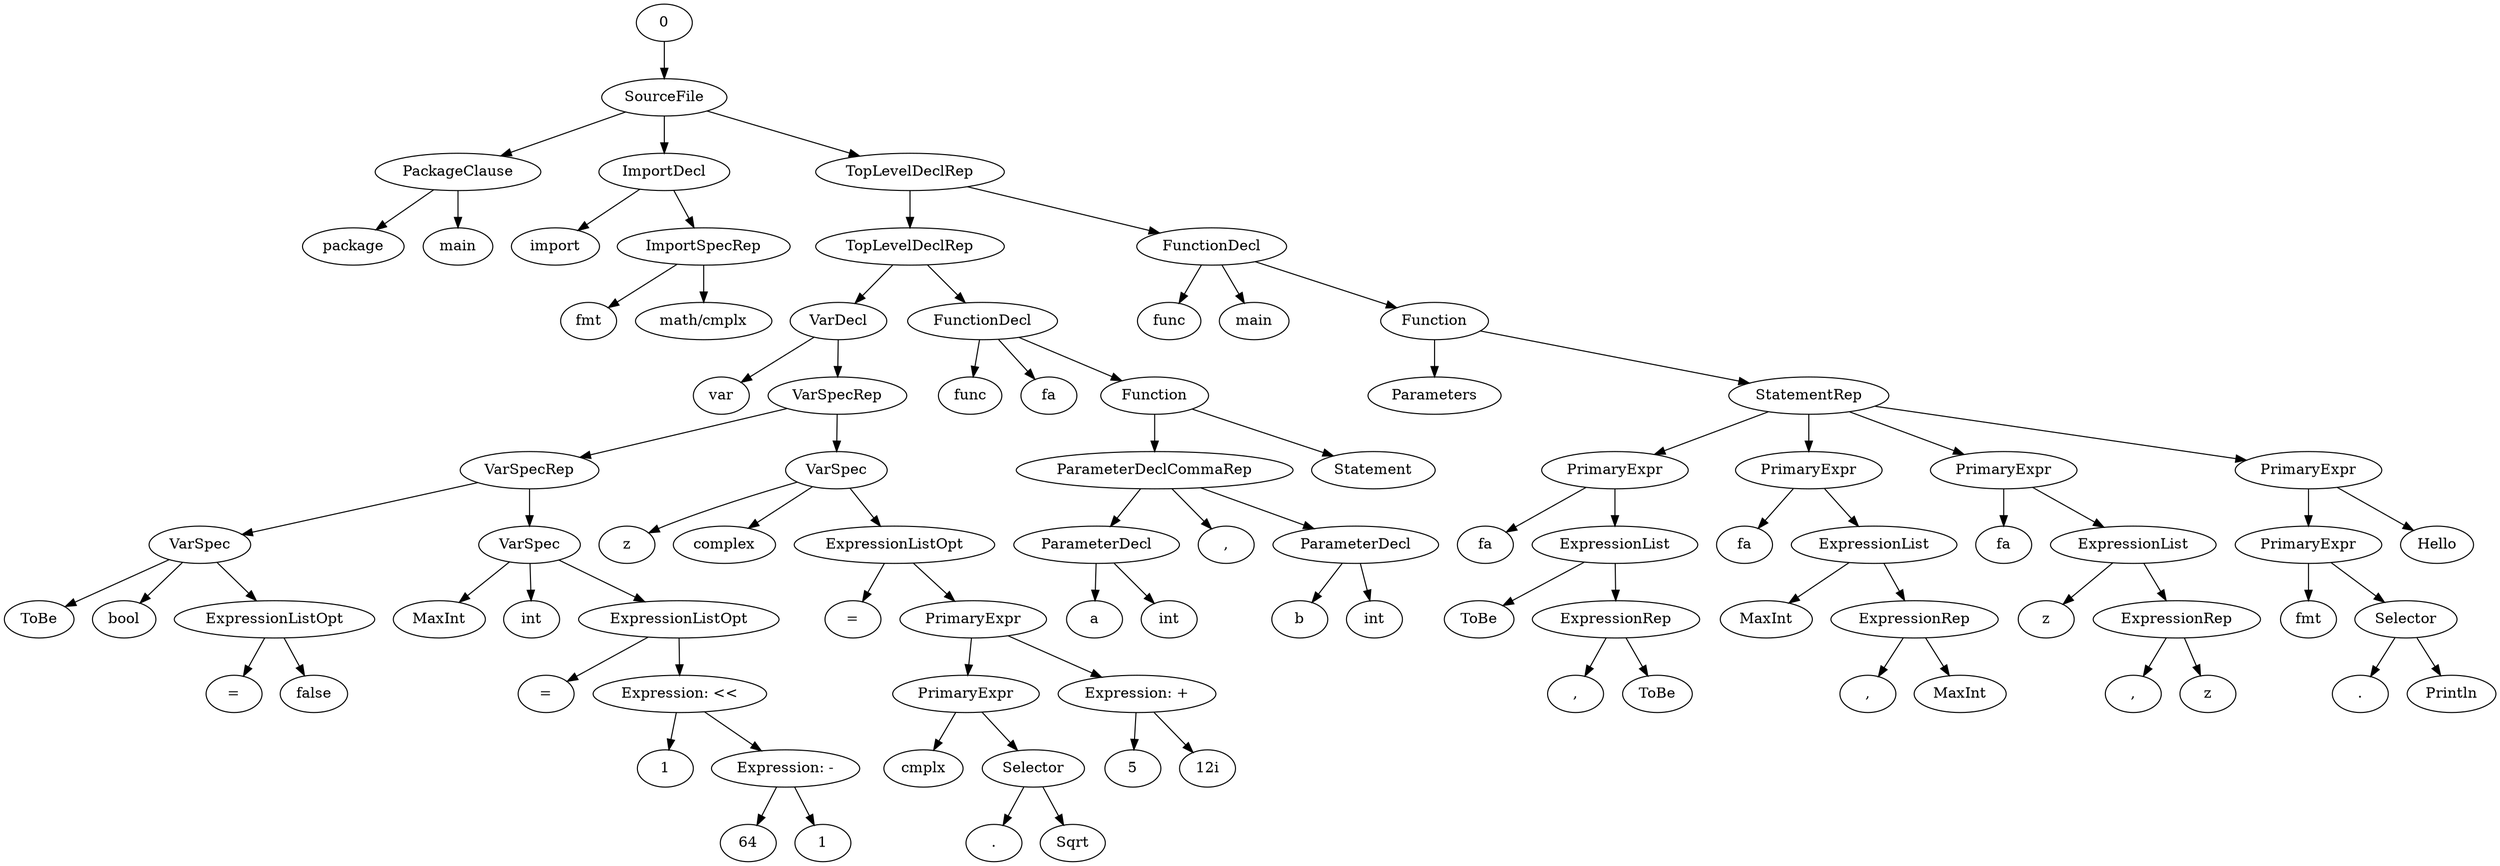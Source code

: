 strict digraph G {
1 [label="SourceFile"];
0 -> 1;
2 [label="PackageClause"];
1 -> 2;
3 [label="package"];
2 -> 3;
5 [label="main"];
2 -> 5;
7 [label="ImportDecl"];
1 -> 7;
8 [label="import"];
7 -> 8;
9 [label="ImportSpecRep"];
7 -> 9;
12 [label="fmt"];
9 -> 12;
15 [label="math/cmplx"];
9 -> 15;
16 [label="TopLevelDeclRep"];
1 -> 16;
17 [label="TopLevelDeclRep"];
16 -> 17;
21 [label="VarDecl"];
17 -> 21;
22 [label="var"];
21 -> 22;
23 [label="VarSpecRep"];
21 -> 23;
24 [label="VarSpecRep"];
23 -> 24;
26 [label="VarSpec"];
24 -> 26;
28 [label="ToBe"];
26 -> 28;
32 [label="bool"];
26 -> 32;
33 [label="ExpressionListOpt"];
26 -> 33;
34 [label="="];
33 -> 34;
41 [label="false"];
33 -> 41;
42 [label="VarSpec"];
24 -> 42;
44 [label="MaxInt"];
42 -> 44;
48 [label="int"];
42 -> 48;
49 [label="ExpressionListOpt"];
42 -> 49;
50 [label="="];
49 -> 50;
52 [label="Expression: <<"];
49 -> 52;
59 [label="1"];
52 -> 59;
60 [label="Expression: -"];
52 -> 60;
67 [label="64"];
60 -> 67;
74 [label="1"];
60 -> 74;
75 [label="VarSpec"];
23 -> 75;
77 [label="z"];
75 -> 77;
81 [label="complex"];
75 -> 81;
82 [label="ExpressionListOpt"];
75 -> 82;
83 [label="="];
82 -> 83;
87 [label="PrimaryExpr"];
82 -> 87;
88 [label="PrimaryExpr"];
87 -> 88;
92 [label="cmplx"];
88 -> 92;
93 [label="Selector"];
88 -> 93;
94 [label="."];
93 -> 94;
95 [label="Sqrt"];
93 -> 95;
99 [label="Expression: +"];
87 -> 99;
107 [label="5"];
99 -> 107;
114 [label="12i"];
99 -> 114;
116 [label="FunctionDecl"];
17 -> 116;
117 [label="func"];
116 -> 117;
119 [label="fa"];
116 -> 119;
120 [label="Function"];
116 -> 120;
125 [label="ParameterDeclCommaRep"];
120 -> 125;
126 [label="ParameterDecl"];
125 -> 126;
128 [label="a"];
126 -> 128;
132 [label="int"];
126 -> 132;
133 [label=","];
125 -> 133;
134 [label="ParameterDecl"];
125 -> 134;
136 [label="b"];
134 -> 136;
140 [label="int"];
134 -> 140;
144 [label="Statement"];
120 -> 144;
146 [label="FunctionDecl"];
16 -> 146;
147 [label="func"];
146 -> 147;
149 [label="main"];
146 -> 149;
150 [label="Function"];
146 -> 150;
152 [label="Parameters"];
150 -> 152;
155 [label="StatementRep"];
150 -> 155;
161 [label="PrimaryExpr"];
155 -> 161;
165 [label="fa"];
161 -> 165;
168 [label="ExpressionList"];
161 -> 168;
174 [label="ToBe"];
168 -> 174;
175 [label="ExpressionRep"];
168 -> 175;
176 [label=","];
175 -> 176;
182 [label="ToBe"];
175 -> 182;
188 [label="PrimaryExpr"];
155 -> 188;
192 [label="fa"];
188 -> 192;
195 [label="ExpressionList"];
188 -> 195;
201 [label="MaxInt"];
195 -> 201;
202 [label="ExpressionRep"];
195 -> 202;
203 [label=","];
202 -> 203;
209 [label="MaxInt"];
202 -> 209;
215 [label="PrimaryExpr"];
155 -> 215;
219 [label="fa"];
215 -> 219;
222 [label="ExpressionList"];
215 -> 222;
228 [label="z"];
222 -> 228;
229 [label="ExpressionRep"];
222 -> 229;
230 [label=","];
229 -> 230;
236 [label="z"];
229 -> 236;
242 [label="PrimaryExpr"];
155 -> 242;
243 [label="PrimaryExpr"];
242 -> 243;
247 [label="fmt"];
243 -> 247;
248 [label="Selector"];
243 -> 248;
249 [label="."];
248 -> 249;
250 [label="Println"];
248 -> 250;
260 [label="Hello"];
242 -> 260;
}
